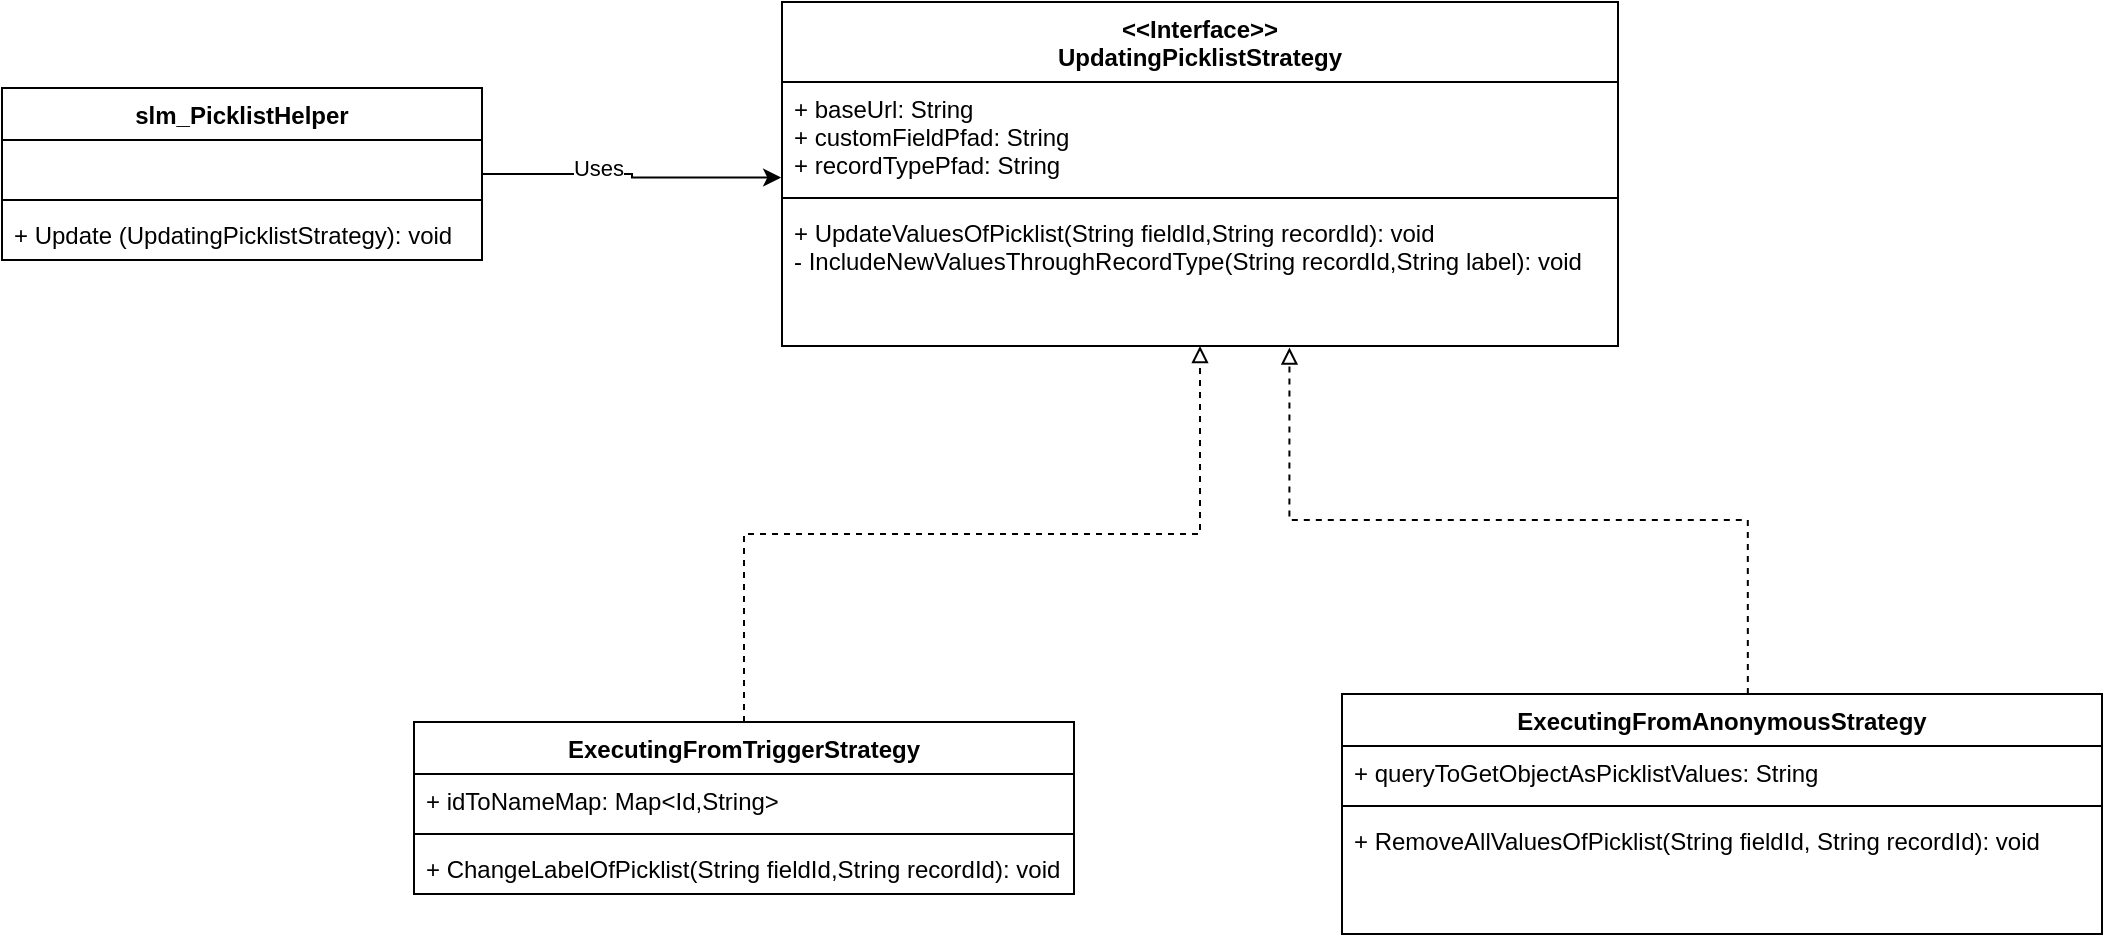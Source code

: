 <mxfile version="14.6.13" type="github">
  <diagram id="QViLeHLDrhday703b7fY" name="Page-1">
    <mxGraphModel dx="1438" dy="956" grid="0" gridSize="10" guides="1" tooltips="1" connect="1" arrows="1" fold="1" page="0" pageScale="1" pageWidth="827" pageHeight="1169" math="0" shadow="0">
      <root>
        <mxCell id="0" />
        <mxCell id="1" parent="0" />
        <mxCell id="MdjrQjjgcwomE5C_Bdvl-35" style="edgeStyle=orthogonalEdgeStyle;rounded=0;orthogonalLoop=1;jettySize=auto;html=1;entryX=-0.001;entryY=0.885;entryDx=0;entryDy=0;entryPerimeter=0;" edge="1" parent="1" source="MdjrQjjgcwomE5C_Bdvl-1" target="MdjrQjjgcwomE5C_Bdvl-14">
          <mxGeometry relative="1" as="geometry" />
        </mxCell>
        <mxCell id="MdjrQjjgcwomE5C_Bdvl-36" value="Uses" style="edgeLabel;html=1;align=center;verticalAlign=middle;resizable=0;points=[];" vertex="1" connectable="0" parent="MdjrQjjgcwomE5C_Bdvl-35">
          <mxGeometry x="-0.231" y="3" relative="1" as="geometry">
            <mxPoint as="offset" />
          </mxGeometry>
        </mxCell>
        <mxCell id="MdjrQjjgcwomE5C_Bdvl-1" value="slm_PicklistHelper" style="swimlane;fontStyle=1;align=center;verticalAlign=top;childLayout=stackLayout;horizontal=1;startSize=26;horizontalStack=0;resizeParent=1;resizeParentMax=0;resizeLast=0;collapsible=1;marginBottom=0;" vertex="1" parent="1">
          <mxGeometry x="-180" y="-127" width="240" height="86" as="geometry" />
        </mxCell>
        <mxCell id="MdjrQjjgcwomE5C_Bdvl-2" value=" " style="text;strokeColor=none;fillColor=none;align=left;verticalAlign=top;spacingLeft=4;spacingRight=4;overflow=hidden;rotatable=0;points=[[0,0.5],[1,0.5]];portConstraint=eastwest;" vertex="1" parent="MdjrQjjgcwomE5C_Bdvl-1">
          <mxGeometry y="26" width="240" height="26" as="geometry" />
        </mxCell>
        <mxCell id="MdjrQjjgcwomE5C_Bdvl-3" value="" style="line;strokeWidth=1;fillColor=none;align=left;verticalAlign=middle;spacingTop=-1;spacingLeft=3;spacingRight=3;rotatable=0;labelPosition=right;points=[];portConstraint=eastwest;" vertex="1" parent="MdjrQjjgcwomE5C_Bdvl-1">
          <mxGeometry y="52" width="240" height="8" as="geometry" />
        </mxCell>
        <mxCell id="MdjrQjjgcwomE5C_Bdvl-4" value="+ Update (UpdatingPicklistStrategy): void" style="text;strokeColor=none;fillColor=none;align=left;verticalAlign=top;spacingLeft=4;spacingRight=4;overflow=hidden;rotatable=0;points=[[0,0.5],[1,0.5]];portConstraint=eastwest;" vertex="1" parent="MdjrQjjgcwomE5C_Bdvl-1">
          <mxGeometry y="60" width="240" height="26" as="geometry" />
        </mxCell>
        <mxCell id="MdjrQjjgcwomE5C_Bdvl-17" style="edgeStyle=orthogonalEdgeStyle;rounded=0;orthogonalLoop=1;jettySize=auto;html=1;exitX=0.5;exitY=0;exitDx=0;exitDy=0;dashed=1;endArrow=block;endFill=0;" edge="1" parent="1" source="MdjrQjjgcwomE5C_Bdvl-27" target="MdjrQjjgcwomE5C_Bdvl-13">
          <mxGeometry relative="1" as="geometry">
            <mxPoint x="250" y="200" as="sourcePoint" />
          </mxGeometry>
        </mxCell>
        <mxCell id="MdjrQjjgcwomE5C_Bdvl-18" style="edgeStyle=orthogonalEdgeStyle;rounded=0;orthogonalLoop=1;jettySize=auto;html=1;exitX=0.534;exitY=0;exitDx=0;exitDy=0;exitPerimeter=0;dashed=1;endArrow=block;endFill=0;entryX=0.607;entryY=1.011;entryDx=0;entryDy=0;entryPerimeter=0;" edge="1" parent="1" source="MdjrQjjgcwomE5C_Bdvl-31" target="MdjrQjjgcwomE5C_Bdvl-16">
          <mxGeometry relative="1" as="geometry">
            <mxPoint x="605" y="200" as="sourcePoint" />
            <mxPoint x="464" y="46" as="targetPoint" />
          </mxGeometry>
        </mxCell>
        <mxCell id="MdjrQjjgcwomE5C_Bdvl-13" value="&lt;&lt;Interface&gt;&gt;&#xa;UpdatingPicklistStrategy" style="swimlane;fontStyle=1;align=center;verticalAlign=top;childLayout=stackLayout;horizontal=1;startSize=40;horizontalStack=0;resizeParent=1;resizeParentMax=0;resizeLast=0;collapsible=1;marginBottom=0;" vertex="1" parent="1">
          <mxGeometry x="210" y="-170" width="418" height="172" as="geometry" />
        </mxCell>
        <mxCell id="MdjrQjjgcwomE5C_Bdvl-14" value="+ baseUrl: String&#xa;+ customFieldPfad: String&#xa;+ recordTypePfad: String" style="text;strokeColor=none;fillColor=none;align=left;verticalAlign=top;spacingLeft=4;spacingRight=4;overflow=hidden;rotatable=0;points=[[0,0.5],[1,0.5]];portConstraint=eastwest;" vertex="1" parent="MdjrQjjgcwomE5C_Bdvl-13">
          <mxGeometry y="40" width="418" height="54" as="geometry" />
        </mxCell>
        <mxCell id="MdjrQjjgcwomE5C_Bdvl-15" value="" style="line;strokeWidth=1;fillColor=none;align=left;verticalAlign=middle;spacingTop=-1;spacingLeft=3;spacingRight=3;rotatable=0;labelPosition=right;points=[];portConstraint=eastwest;" vertex="1" parent="MdjrQjjgcwomE5C_Bdvl-13">
          <mxGeometry y="94" width="418" height="8" as="geometry" />
        </mxCell>
        <mxCell id="MdjrQjjgcwomE5C_Bdvl-16" value="+ UpdateValuesOfPicklist(String fieldId,String recordId): void&#xa;- IncludeNewValuesThroughRecordType(String recordId,String label): void" style="text;strokeColor=none;fillColor=none;align=left;verticalAlign=top;spacingLeft=4;spacingRight=4;overflow=hidden;rotatable=0;points=[[0,0.5],[1,0.5]];portConstraint=eastwest;" vertex="1" parent="MdjrQjjgcwomE5C_Bdvl-13">
          <mxGeometry y="102" width="418" height="70" as="geometry" />
        </mxCell>
        <mxCell id="MdjrQjjgcwomE5C_Bdvl-27" value="ExecutingFromTriggerStrategy" style="swimlane;fontStyle=1;align=center;verticalAlign=top;childLayout=stackLayout;horizontal=1;startSize=26;horizontalStack=0;resizeParent=1;resizeParentMax=0;resizeLast=0;collapsible=1;marginBottom=0;" vertex="1" parent="1">
          <mxGeometry x="26" y="190" width="330" height="86" as="geometry" />
        </mxCell>
        <mxCell id="MdjrQjjgcwomE5C_Bdvl-28" value="+ idToNameMap: Map&lt;Id,String&gt;" style="text;strokeColor=none;fillColor=none;align=left;verticalAlign=top;spacingLeft=4;spacingRight=4;overflow=hidden;rotatable=0;points=[[0,0.5],[1,0.5]];portConstraint=eastwest;" vertex="1" parent="MdjrQjjgcwomE5C_Bdvl-27">
          <mxGeometry y="26" width="330" height="26" as="geometry" />
        </mxCell>
        <mxCell id="MdjrQjjgcwomE5C_Bdvl-29" value="" style="line;strokeWidth=1;fillColor=none;align=left;verticalAlign=middle;spacingTop=-1;spacingLeft=3;spacingRight=3;rotatable=0;labelPosition=right;points=[];portConstraint=eastwest;" vertex="1" parent="MdjrQjjgcwomE5C_Bdvl-27">
          <mxGeometry y="52" width="330" height="8" as="geometry" />
        </mxCell>
        <mxCell id="MdjrQjjgcwomE5C_Bdvl-34" value="+ ChangeLabelOfPicklist(String fieldId,String recordId): void" style="text;strokeColor=none;fillColor=none;align=left;verticalAlign=top;spacingLeft=4;spacingRight=4;overflow=hidden;rotatable=0;points=[[0,0.5],[1,0.5]];portConstraint=eastwest;" vertex="1" parent="MdjrQjjgcwomE5C_Bdvl-27">
          <mxGeometry y="60" width="330" height="26" as="geometry" />
        </mxCell>
        <mxCell id="MdjrQjjgcwomE5C_Bdvl-31" value="ExecutingFromAnonymousStrategy" style="swimlane;fontStyle=1;align=center;verticalAlign=top;childLayout=stackLayout;horizontal=1;startSize=26;horizontalStack=0;resizeParent=1;resizeParentMax=0;resizeLast=0;collapsible=1;marginBottom=0;" vertex="1" parent="1">
          <mxGeometry x="490" y="176" width="380" height="120" as="geometry" />
        </mxCell>
        <mxCell id="MdjrQjjgcwomE5C_Bdvl-32" value="+ queryToGetObjectAsPicklistValues: String" style="text;strokeColor=none;fillColor=none;align=left;verticalAlign=top;spacingLeft=4;spacingRight=4;overflow=hidden;rotatable=0;points=[[0,0.5],[1,0.5]];portConstraint=eastwest;" vertex="1" parent="MdjrQjjgcwomE5C_Bdvl-31">
          <mxGeometry y="26" width="380" height="26" as="geometry" />
        </mxCell>
        <mxCell id="MdjrQjjgcwomE5C_Bdvl-33" value="" style="line;strokeWidth=1;fillColor=none;align=left;verticalAlign=middle;spacingTop=-1;spacingLeft=3;spacingRight=3;rotatable=0;labelPosition=right;points=[];portConstraint=eastwest;" vertex="1" parent="MdjrQjjgcwomE5C_Bdvl-31">
          <mxGeometry y="52" width="380" height="8" as="geometry" />
        </mxCell>
        <mxCell id="MdjrQjjgcwomE5C_Bdvl-30" value="+ RemoveAllValuesOfPicklist(String fieldId, String recordId): void" style="text;strokeColor=none;fillColor=none;align=left;verticalAlign=top;spacingLeft=4;spacingRight=4;overflow=hidden;rotatable=0;points=[[0,0.5],[1,0.5]];portConstraint=eastwest;" vertex="1" parent="MdjrQjjgcwomE5C_Bdvl-31">
          <mxGeometry y="60" width="380" height="60" as="geometry" />
        </mxCell>
      </root>
    </mxGraphModel>
  </diagram>
</mxfile>
